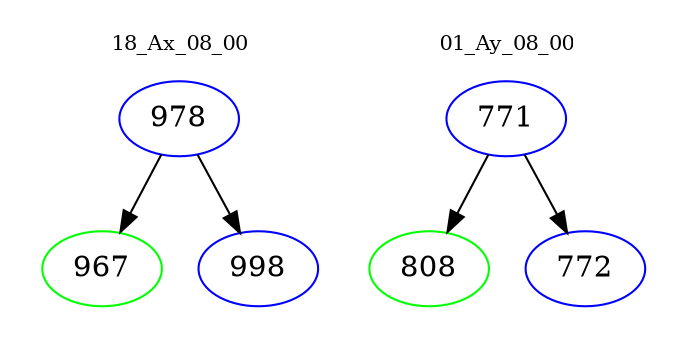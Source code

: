 digraph{
subgraph cluster_0 {
color = white
label = "18_Ax_08_00";
fontsize=10;
T0_978 [label="978", color="blue"]
T0_978 -> T0_967 [color="black"]
T0_967 [label="967", color="green"]
T0_978 -> T0_998 [color="black"]
T0_998 [label="998", color="blue"]
}
subgraph cluster_1 {
color = white
label = "01_Ay_08_00";
fontsize=10;
T1_771 [label="771", color="blue"]
T1_771 -> T1_808 [color="black"]
T1_808 [label="808", color="green"]
T1_771 -> T1_772 [color="black"]
T1_772 [label="772", color="blue"]
}
}
